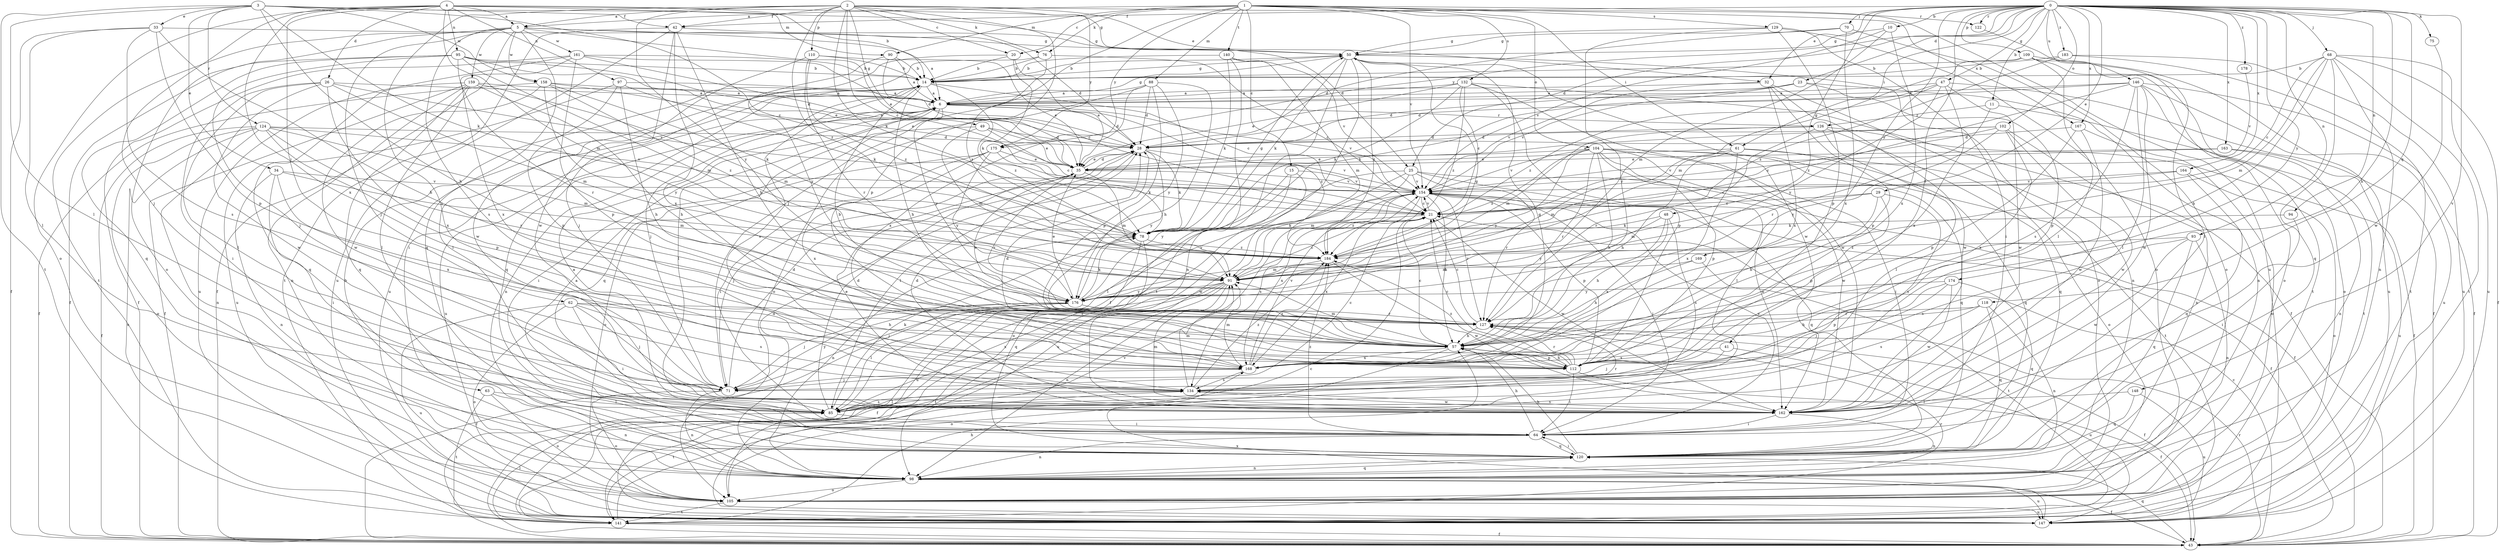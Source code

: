 strict digraph  {
0;
1;
2;
3;
4;
5;
6;
10;
11;
14;
15;
20;
21;
23;
25;
26;
28;
29;
32;
33;
34;
35;
41;
42;
43;
47;
48;
49;
50;
57;
61;
62;
63;
64;
68;
70;
71;
75;
76;
78;
85;
88;
90;
91;
93;
94;
95;
97;
98;
102;
104;
105;
109;
110;
112;
118;
120;
122;
124;
126;
127;
129;
132;
134;
140;
141;
146;
147;
148;
154;
158;
159;
161;
162;
163;
164;
167;
168;
169;
174;
175;
176;
178;
183;
184;
0 -> 10  [label=b];
0 -> 11  [label=b];
0 -> 23  [label=d];
0 -> 25  [label=d];
0 -> 29  [label=e];
0 -> 32  [label=e];
0 -> 41  [label=f];
0 -> 42  [label=f];
0 -> 47  [label=g];
0 -> 48  [label=g];
0 -> 57  [label=h];
0 -> 61  [label=i];
0 -> 68  [label=j];
0 -> 70  [label=j];
0 -> 75  [label=k];
0 -> 93  [label=n];
0 -> 94  [label=n];
0 -> 102  [label=o];
0 -> 109  [label=p];
0 -> 118  [label=q];
0 -> 122  [label=r];
0 -> 146  [label=u];
0 -> 148  [label=v];
0 -> 163  [label=x];
0 -> 164  [label=x];
0 -> 167  [label=x];
0 -> 169  [label=y];
0 -> 174  [label=y];
0 -> 175  [label=y];
0 -> 178  [label=z];
0 -> 183  [label=z];
1 -> 5  [label=a];
1 -> 15  [label=c];
1 -> 20  [label=c];
1 -> 61  [label=i];
1 -> 71  [label=j];
1 -> 76  [label=k];
1 -> 88  [label=m];
1 -> 90  [label=m];
1 -> 104  [label=o];
1 -> 129  [label=s];
1 -> 132  [label=s];
1 -> 140  [label=t];
1 -> 147  [label=u];
1 -> 154  [label=v];
1 -> 167  [label=x];
1 -> 175  [label=y];
2 -> 5  [label=a];
2 -> 20  [label=c];
2 -> 21  [label=c];
2 -> 32  [label=e];
2 -> 42  [label=f];
2 -> 49  [label=g];
2 -> 76  [label=k];
2 -> 78  [label=k];
2 -> 110  [label=p];
2 -> 112  [label=p];
2 -> 122  [label=r];
2 -> 134  [label=s];
2 -> 175  [label=y];
2 -> 176  [label=y];
2 -> 184  [label=z];
3 -> 21  [label=c];
3 -> 33  [label=e];
3 -> 34  [label=e];
3 -> 42  [label=f];
3 -> 57  [label=h];
3 -> 78  [label=k];
3 -> 85  [label=l];
3 -> 90  [label=m];
3 -> 124  [label=r];
3 -> 141  [label=t];
3 -> 158  [label=w];
4 -> 5  [label=a];
4 -> 14  [label=b];
4 -> 25  [label=d];
4 -> 26  [label=d];
4 -> 50  [label=g];
4 -> 62  [label=i];
4 -> 71  [label=j];
4 -> 91  [label=m];
4 -> 95  [label=n];
4 -> 97  [label=n];
4 -> 105  [label=o];
4 -> 168  [label=x];
5 -> 6  [label=a];
5 -> 28  [label=d];
5 -> 35  [label=e];
5 -> 43  [label=f];
5 -> 71  [label=j];
5 -> 105  [label=o];
5 -> 120  [label=q];
5 -> 134  [label=s];
5 -> 141  [label=t];
5 -> 158  [label=w];
5 -> 159  [label=w];
5 -> 161  [label=w];
6 -> 28  [label=d];
6 -> 50  [label=g];
6 -> 63  [label=i];
6 -> 85  [label=l];
6 -> 98  [label=n];
6 -> 120  [label=q];
6 -> 126  [label=r];
6 -> 147  [label=u];
6 -> 154  [label=v];
6 -> 176  [label=y];
6 -> 184  [label=z];
10 -> 50  [label=g];
10 -> 91  [label=m];
10 -> 154  [label=v];
10 -> 168  [label=x];
11 -> 126  [label=r];
11 -> 127  [label=r];
11 -> 141  [label=t];
14 -> 6  [label=a];
14 -> 21  [label=c];
14 -> 50  [label=g];
14 -> 57  [label=h];
14 -> 71  [label=j];
14 -> 85  [label=l];
14 -> 120  [label=q];
14 -> 134  [label=s];
14 -> 184  [label=z];
15 -> 105  [label=o];
15 -> 154  [label=v];
15 -> 162  [label=w];
15 -> 176  [label=y];
20 -> 14  [label=b];
20 -> 35  [label=e];
20 -> 71  [label=j];
20 -> 78  [label=k];
21 -> 78  [label=k];
21 -> 154  [label=v];
21 -> 162  [label=w];
21 -> 168  [label=x];
23 -> 6  [label=a];
23 -> 28  [label=d];
23 -> 98  [label=n];
23 -> 112  [label=p];
23 -> 154  [label=v];
25 -> 43  [label=f];
25 -> 85  [label=l];
25 -> 91  [label=m];
25 -> 127  [label=r];
25 -> 147  [label=u];
25 -> 154  [label=v];
25 -> 162  [label=w];
26 -> 6  [label=a];
26 -> 64  [label=i];
26 -> 85  [label=l];
26 -> 91  [label=m];
26 -> 154  [label=v];
26 -> 162  [label=w];
26 -> 168  [label=x];
28 -> 35  [label=e];
28 -> 78  [label=k];
28 -> 85  [label=l];
28 -> 154  [label=v];
28 -> 176  [label=y];
29 -> 21  [label=c];
29 -> 57  [label=h];
29 -> 91  [label=m];
29 -> 112  [label=p];
29 -> 134  [label=s];
32 -> 6  [label=a];
32 -> 98  [label=n];
32 -> 112  [label=p];
32 -> 154  [label=v];
32 -> 162  [label=w];
32 -> 168  [label=x];
33 -> 43  [label=f];
33 -> 50  [label=g];
33 -> 57  [label=h];
33 -> 85  [label=l];
33 -> 112  [label=p];
33 -> 134  [label=s];
34 -> 64  [label=i];
34 -> 91  [label=m];
34 -> 98  [label=n];
34 -> 154  [label=v];
34 -> 168  [label=x];
35 -> 28  [label=d];
35 -> 71  [label=j];
35 -> 91  [label=m];
35 -> 127  [label=r];
35 -> 154  [label=v];
41 -> 71  [label=j];
41 -> 147  [label=u];
41 -> 168  [label=x];
42 -> 50  [label=g];
42 -> 57  [label=h];
42 -> 141  [label=t];
42 -> 147  [label=u];
42 -> 162  [label=w];
42 -> 168  [label=x];
43 -> 21  [label=c];
43 -> 120  [label=q];
43 -> 127  [label=r];
47 -> 6  [label=a];
47 -> 43  [label=f];
47 -> 78  [label=k];
47 -> 162  [label=w];
47 -> 168  [label=x];
47 -> 176  [label=y];
47 -> 184  [label=z];
48 -> 57  [label=h];
48 -> 78  [label=k];
48 -> 134  [label=s];
48 -> 168  [label=x];
48 -> 176  [label=y];
49 -> 21  [label=c];
49 -> 28  [label=d];
49 -> 35  [label=e];
49 -> 64  [label=i];
49 -> 91  [label=m];
50 -> 14  [label=b];
50 -> 43  [label=f];
50 -> 78  [label=k];
50 -> 105  [label=o];
50 -> 141  [label=t];
50 -> 162  [label=w];
50 -> 184  [label=z];
57 -> 14  [label=b];
57 -> 21  [label=c];
57 -> 91  [label=m];
57 -> 105  [label=o];
57 -> 112  [label=p];
57 -> 168  [label=x];
61 -> 35  [label=e];
61 -> 57  [label=h];
61 -> 91  [label=m];
61 -> 105  [label=o];
61 -> 120  [label=q];
61 -> 168  [label=x];
62 -> 57  [label=h];
62 -> 64  [label=i];
62 -> 71  [label=j];
62 -> 105  [label=o];
62 -> 127  [label=r];
62 -> 134  [label=s];
62 -> 147  [label=u];
63 -> 85  [label=l];
63 -> 98  [label=n];
63 -> 105  [label=o];
63 -> 141  [label=t];
64 -> 6  [label=a];
64 -> 57  [label=h];
64 -> 98  [label=n];
64 -> 120  [label=q];
64 -> 154  [label=v];
64 -> 184  [label=z];
68 -> 14  [label=b];
68 -> 21  [label=c];
68 -> 43  [label=f];
68 -> 57  [label=h];
68 -> 91  [label=m];
68 -> 98  [label=n];
68 -> 120  [label=q];
68 -> 141  [label=t];
68 -> 147  [label=u];
70 -> 28  [label=d];
70 -> 50  [label=g];
70 -> 105  [label=o];
70 -> 168  [label=x];
71 -> 21  [label=c];
71 -> 28  [label=d];
71 -> 98  [label=n];
71 -> 105  [label=o];
71 -> 176  [label=y];
75 -> 162  [label=w];
76 -> 14  [label=b];
76 -> 21  [label=c];
76 -> 147  [label=u];
76 -> 184  [label=z];
78 -> 50  [label=g];
78 -> 98  [label=n];
78 -> 120  [label=q];
78 -> 147  [label=u];
78 -> 184  [label=z];
85 -> 28  [label=d];
85 -> 64  [label=i];
85 -> 78  [label=k];
85 -> 127  [label=r];
85 -> 134  [label=s];
88 -> 6  [label=a];
88 -> 28  [label=d];
88 -> 57  [label=h];
88 -> 105  [label=o];
88 -> 112  [label=p];
88 -> 168  [label=x];
88 -> 176  [label=y];
90 -> 6  [label=a];
90 -> 14  [label=b];
90 -> 21  [label=c];
90 -> 176  [label=y];
91 -> 21  [label=c];
91 -> 43  [label=f];
91 -> 71  [label=j];
91 -> 98  [label=n];
91 -> 141  [label=t];
91 -> 176  [label=y];
91 -> 85  [label=x];
93 -> 98  [label=n];
93 -> 120  [label=q];
93 -> 134  [label=s];
93 -> 162  [label=w];
93 -> 184  [label=z];
94 -> 64  [label=i];
94 -> 78  [label=k];
95 -> 14  [label=b];
95 -> 28  [label=d];
95 -> 35  [label=e];
95 -> 43  [label=f];
95 -> 71  [label=j];
95 -> 91  [label=m];
95 -> 120  [label=q];
95 -> 127  [label=r];
97 -> 6  [label=a];
97 -> 57  [label=h];
97 -> 78  [label=k];
97 -> 112  [label=p];
97 -> 120  [label=q];
98 -> 14  [label=b];
98 -> 28  [label=d];
98 -> 43  [label=f];
98 -> 105  [label=o];
98 -> 120  [label=q];
98 -> 147  [label=u];
102 -> 21  [label=c];
102 -> 28  [label=d];
102 -> 35  [label=e];
102 -> 98  [label=n];
102 -> 162  [label=w];
102 -> 168  [label=x];
102 -> 176  [label=y];
104 -> 35  [label=e];
104 -> 57  [label=h];
104 -> 64  [label=i];
104 -> 85  [label=l];
104 -> 112  [label=p];
104 -> 120  [label=q];
104 -> 127  [label=r];
104 -> 141  [label=t];
104 -> 154  [label=v];
104 -> 162  [label=w];
104 -> 176  [label=y];
104 -> 184  [label=z];
105 -> 141  [label=t];
105 -> 147  [label=u];
109 -> 14  [label=b];
109 -> 85  [label=l];
109 -> 91  [label=m];
109 -> 105  [label=o];
109 -> 141  [label=t];
109 -> 147  [label=u];
110 -> 14  [label=b];
110 -> 35  [label=e];
110 -> 127  [label=r];
110 -> 162  [label=w];
110 -> 184  [label=z];
112 -> 21  [label=c];
112 -> 28  [label=d];
112 -> 43  [label=f];
112 -> 57  [label=h];
112 -> 64  [label=i];
112 -> 127  [label=r];
112 -> 184  [label=z];
118 -> 57  [label=h];
118 -> 98  [label=n];
118 -> 120  [label=q];
118 -> 127  [label=r];
118 -> 134  [label=s];
120 -> 6  [label=a];
120 -> 57  [label=h];
120 -> 64  [label=i];
120 -> 98  [label=n];
122 -> 64  [label=i];
124 -> 28  [label=d];
124 -> 43  [label=f];
124 -> 91  [label=m];
124 -> 98  [label=n];
124 -> 105  [label=o];
124 -> 112  [label=p];
124 -> 127  [label=r];
124 -> 147  [label=u];
124 -> 154  [label=v];
126 -> 28  [label=d];
126 -> 43  [label=f];
126 -> 85  [label=l];
126 -> 91  [label=m];
126 -> 120  [label=q];
126 -> 127  [label=r];
127 -> 21  [label=c];
127 -> 35  [label=e];
127 -> 43  [label=f];
127 -> 57  [label=h];
129 -> 50  [label=g];
129 -> 64  [label=i];
129 -> 105  [label=o];
129 -> 112  [label=p];
129 -> 127  [label=r];
132 -> 6  [label=a];
132 -> 21  [label=c];
132 -> 35  [label=e];
132 -> 43  [label=f];
132 -> 78  [label=k];
132 -> 112  [label=p];
132 -> 162  [label=w];
132 -> 184  [label=z];
134 -> 85  [label=l];
134 -> 91  [label=m];
134 -> 141  [label=t];
134 -> 162  [label=w];
134 -> 184  [label=z];
140 -> 14  [label=b];
140 -> 78  [label=k];
140 -> 91  [label=m];
140 -> 98  [label=n];
140 -> 154  [label=v];
141 -> 21  [label=c];
141 -> 43  [label=f];
141 -> 57  [label=h];
141 -> 85  [label=l];
141 -> 127  [label=r];
141 -> 154  [label=v];
146 -> 6  [label=a];
146 -> 28  [label=d];
146 -> 43  [label=f];
146 -> 85  [label=l];
146 -> 105  [label=o];
146 -> 134  [label=s];
146 -> 147  [label=u];
146 -> 162  [label=w];
146 -> 184  [label=z];
147 -> 168  [label=x];
148 -> 85  [label=l];
148 -> 120  [label=q];
148 -> 147  [label=u];
154 -> 21  [label=c];
154 -> 43  [label=f];
154 -> 57  [label=h];
154 -> 64  [label=i];
154 -> 112  [label=p];
154 -> 120  [label=q];
154 -> 127  [label=r];
154 -> 134  [label=s];
154 -> 168  [label=x];
154 -> 184  [label=z];
158 -> 6  [label=a];
158 -> 35  [label=e];
158 -> 43  [label=f];
158 -> 78  [label=k];
158 -> 162  [label=w];
158 -> 176  [label=y];
158 -> 184  [label=z];
159 -> 6  [label=a];
159 -> 43  [label=f];
159 -> 57  [label=h];
159 -> 85  [label=l];
159 -> 91  [label=m];
159 -> 98  [label=n];
159 -> 120  [label=q];
159 -> 147  [label=u];
161 -> 14  [label=b];
161 -> 28  [label=d];
161 -> 35  [label=e];
161 -> 43  [label=f];
161 -> 112  [label=p];
161 -> 147  [label=u];
161 -> 168  [label=x];
162 -> 28  [label=d];
162 -> 35  [label=e];
162 -> 64  [label=i];
162 -> 91  [label=m];
162 -> 98  [label=n];
162 -> 134  [label=s];
163 -> 35  [label=e];
163 -> 98  [label=n];
163 -> 147  [label=u];
163 -> 154  [label=v];
164 -> 21  [label=c];
164 -> 105  [label=o];
164 -> 120  [label=q];
164 -> 154  [label=v];
167 -> 28  [label=d];
167 -> 105  [label=o];
167 -> 112  [label=p];
167 -> 162  [label=w];
168 -> 50  [label=g];
168 -> 71  [label=j];
168 -> 91  [label=m];
168 -> 134  [label=s];
168 -> 154  [label=v];
168 -> 184  [label=z];
169 -> 57  [label=h];
169 -> 91  [label=m];
169 -> 141  [label=t];
174 -> 71  [label=j];
174 -> 112  [label=p];
174 -> 120  [label=q];
174 -> 162  [label=w];
174 -> 176  [label=y];
175 -> 35  [label=e];
175 -> 64  [label=i];
175 -> 78  [label=k];
175 -> 105  [label=o];
175 -> 168  [label=x];
175 -> 176  [label=y];
176 -> 35  [label=e];
176 -> 43  [label=f];
176 -> 50  [label=g];
176 -> 71  [label=j];
176 -> 78  [label=k];
176 -> 85  [label=l];
176 -> 127  [label=r];
176 -> 154  [label=v];
178 -> 154  [label=v];
183 -> 14  [label=b];
183 -> 141  [label=t];
183 -> 147  [label=u];
183 -> 184  [label=z];
184 -> 91  [label=m];
184 -> 162  [label=w];
}
